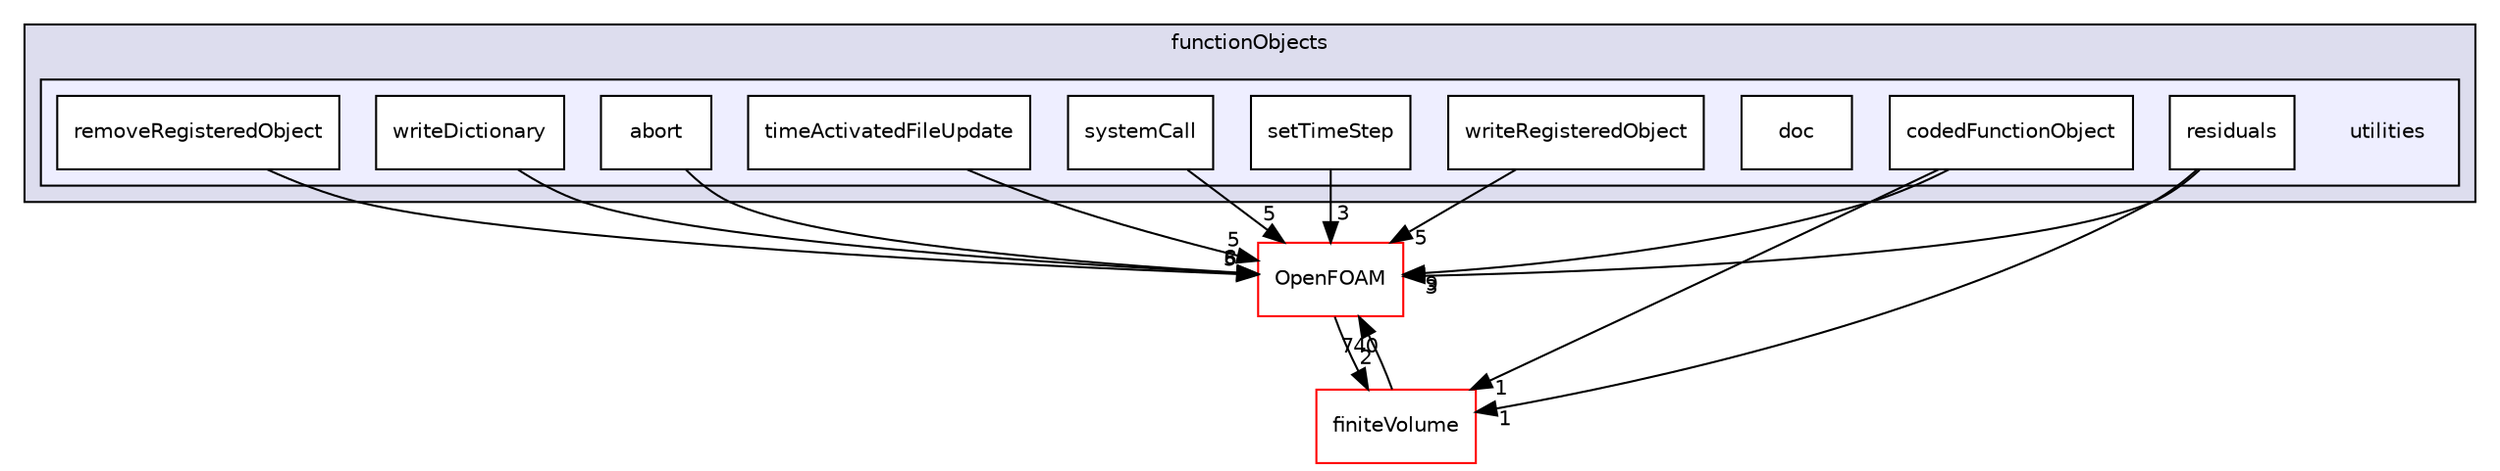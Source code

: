 digraph "src/functionObjects/utilities" {
  bgcolor=transparent;
  compound=true
  node [ fontsize="10", fontname="Helvetica"];
  edge [ labelfontsize="10", labelfontname="Helvetica"];
  subgraph clusterdir_de23f6d4f0962ea995903f5110543226 {
    graph [ bgcolor="#ddddee", pencolor="black", label="functionObjects" fontname="Helvetica", fontsize="10", URL="dir_de23f6d4f0962ea995903f5110543226.html"]
  subgraph clusterdir_f7452075bcc4ab0cc3fc3ac03be416ce {
    graph [ bgcolor="#eeeeff", pencolor="black", label="" URL="dir_f7452075bcc4ab0cc3fc3ac03be416ce.html"];
    dir_f7452075bcc4ab0cc3fc3ac03be416ce [shape=plaintext label="utilities"];
    dir_2739c299417091b99d020f5706ce7a56 [shape=box label="abort" color="black" fillcolor="white" style="filled" URL="dir_2739c299417091b99d020f5706ce7a56.html"];
    dir_9b82644fdc4a22dd44a00d8906802201 [shape=box label="codedFunctionObject" color="black" fillcolor="white" style="filled" URL="dir_9b82644fdc4a22dd44a00d8906802201.html"];
    dir_5ba15659ca71be9b23c310231b424ef8 [shape=box label="doc" color="black" fillcolor="white" style="filled" URL="dir_5ba15659ca71be9b23c310231b424ef8.html"];
    dir_5910ae15740fe12ea1cf19c08399c2f0 [shape=box label="removeRegisteredObject" color="black" fillcolor="white" style="filled" URL="dir_5910ae15740fe12ea1cf19c08399c2f0.html"];
    dir_76b72a4cfae588e0fb21c42d85a4e671 [shape=box label="residuals" color="black" fillcolor="white" style="filled" URL="dir_76b72a4cfae588e0fb21c42d85a4e671.html"];
    dir_ff4ae00c02af0f532d8977e1bd38fdd9 [shape=box label="setTimeStep" color="black" fillcolor="white" style="filled" URL="dir_ff4ae00c02af0f532d8977e1bd38fdd9.html"];
    dir_91c797a3c2e21344c14650f18731e732 [shape=box label="systemCall" color="black" fillcolor="white" style="filled" URL="dir_91c797a3c2e21344c14650f18731e732.html"];
    dir_77c84f468ac1ef1346c6c47055a76ab5 [shape=box label="timeActivatedFileUpdate" color="black" fillcolor="white" style="filled" URL="dir_77c84f468ac1ef1346c6c47055a76ab5.html"];
    dir_f0e4a99fbb000e366dc6c274aaefd6ce [shape=box label="writeDictionary" color="black" fillcolor="white" style="filled" URL="dir_f0e4a99fbb000e366dc6c274aaefd6ce.html"];
    dir_50a3dd86c34471fc1a5624d9c7064750 [shape=box label="writeRegisteredObject" color="black" fillcolor="white" style="filled" URL="dir_50a3dd86c34471fc1a5624d9c7064750.html"];
  }
  }
  dir_9bd15774b555cf7259a6fa18f99fe99b [shape=box label="finiteVolume" color="red" URL="dir_9bd15774b555cf7259a6fa18f99fe99b.html"];
  dir_c5473ff19b20e6ec4dfe5c310b3778a8 [shape=box label="OpenFOAM" color="red" URL="dir_c5473ff19b20e6ec4dfe5c310b3778a8.html"];
  dir_9bd15774b555cf7259a6fa18f99fe99b->dir_c5473ff19b20e6ec4dfe5c310b3778a8 [headlabel="740", labeldistance=1.5 headhref="dir_000892_001950.html"];
  dir_76b72a4cfae588e0fb21c42d85a4e671->dir_9bd15774b555cf7259a6fa18f99fe99b [headlabel="1", labeldistance=1.5 headhref="dir_001319_000892.html"];
  dir_76b72a4cfae588e0fb21c42d85a4e671->dir_c5473ff19b20e6ec4dfe5c310b3778a8 [headlabel="3", labeldistance=1.5 headhref="dir_001319_001950.html"];
  dir_ff4ae00c02af0f532d8977e1bd38fdd9->dir_c5473ff19b20e6ec4dfe5c310b3778a8 [headlabel="3", labeldistance=1.5 headhref="dir_001320_001950.html"];
  dir_5910ae15740fe12ea1cf19c08399c2f0->dir_c5473ff19b20e6ec4dfe5c310b3778a8 [headlabel="5", labeldistance=1.5 headhref="dir_001318_001950.html"];
  dir_f0e4a99fbb000e366dc6c274aaefd6ce->dir_c5473ff19b20e6ec4dfe5c310b3778a8 [headlabel="6", labeldistance=1.5 headhref="dir_001323_001950.html"];
  dir_c5473ff19b20e6ec4dfe5c310b3778a8->dir_9bd15774b555cf7259a6fa18f99fe99b [headlabel="2", labeldistance=1.5 headhref="dir_001950_000892.html"];
  dir_77c84f468ac1ef1346c6c47055a76ab5->dir_c5473ff19b20e6ec4dfe5c310b3778a8 [headlabel="5", labeldistance=1.5 headhref="dir_001322_001950.html"];
  dir_91c797a3c2e21344c14650f18731e732->dir_c5473ff19b20e6ec4dfe5c310b3778a8 [headlabel="5", labeldistance=1.5 headhref="dir_001321_001950.html"];
  dir_9b82644fdc4a22dd44a00d8906802201->dir_9bd15774b555cf7259a6fa18f99fe99b [headlabel="1", labeldistance=1.5 headhref="dir_001316_000892.html"];
  dir_9b82644fdc4a22dd44a00d8906802201->dir_c5473ff19b20e6ec4dfe5c310b3778a8 [headlabel="9", labeldistance=1.5 headhref="dir_001316_001950.html"];
  dir_2739c299417091b99d020f5706ce7a56->dir_c5473ff19b20e6ec4dfe5c310b3778a8 [headlabel="8", labeldistance=1.5 headhref="dir_001315_001950.html"];
  dir_50a3dd86c34471fc1a5624d9c7064750->dir_c5473ff19b20e6ec4dfe5c310b3778a8 [headlabel="5", labeldistance=1.5 headhref="dir_001324_001950.html"];
}
